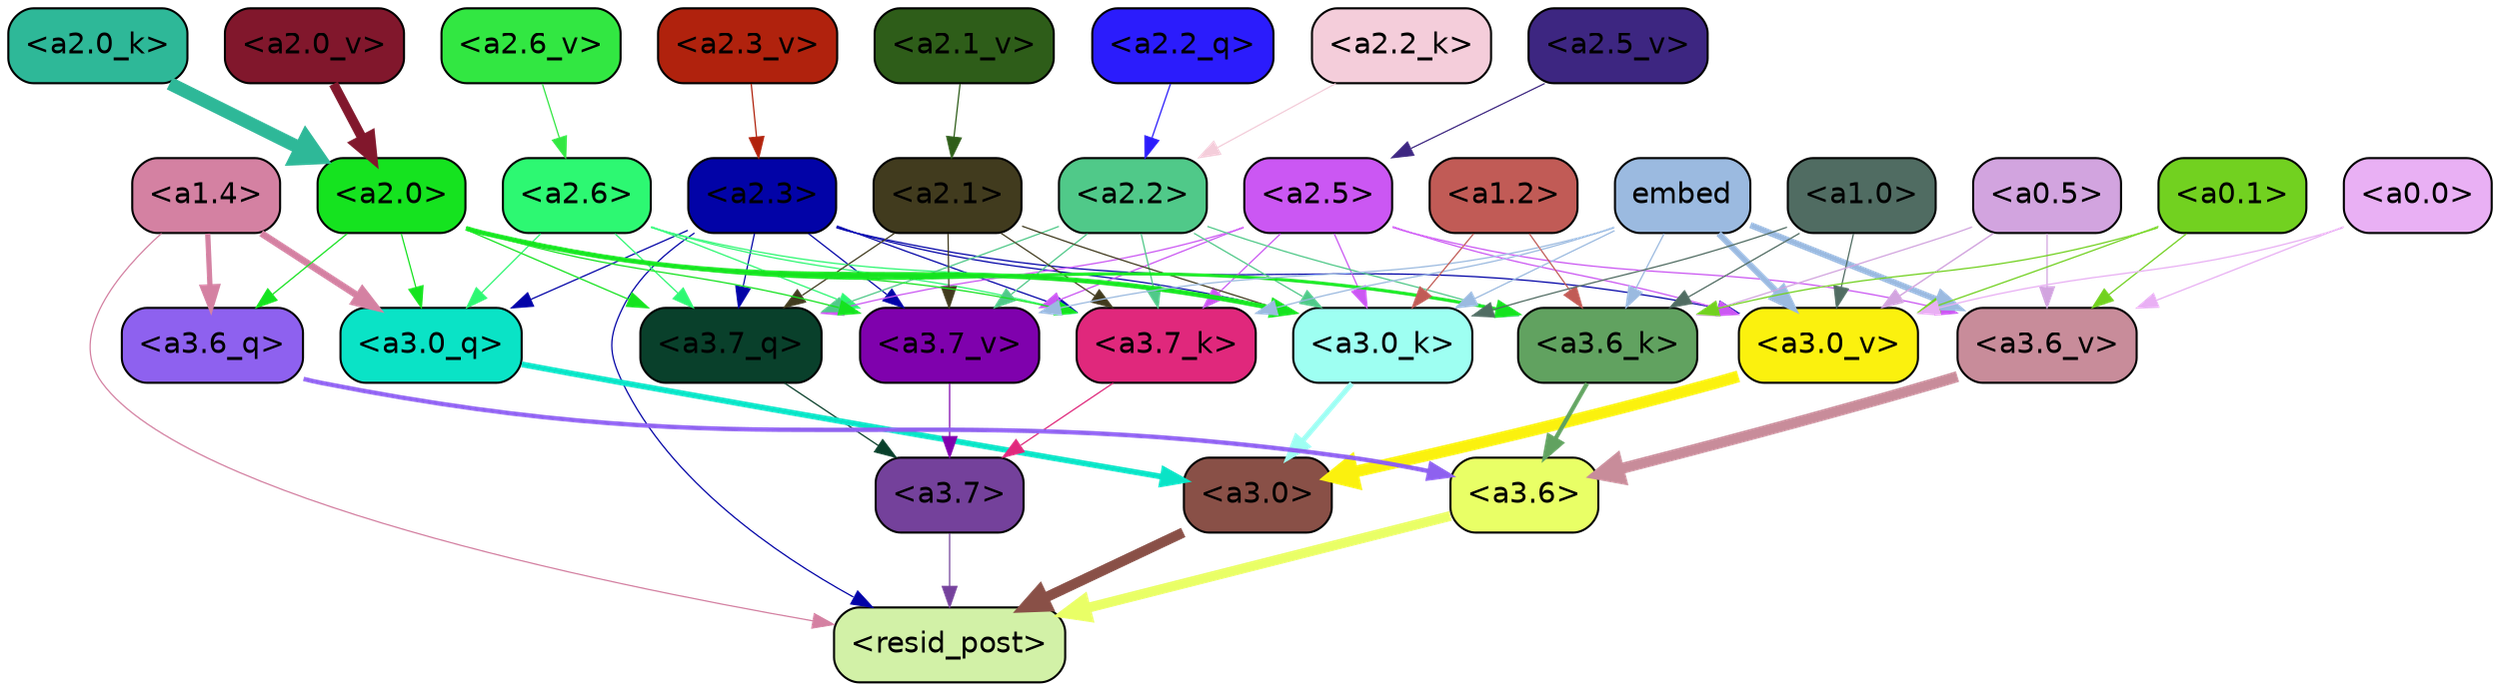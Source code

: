 strict digraph "" {
	graph [bgcolor=transparent,
		layout=dot,
		overlap=false,
		splines=true
	];
	"<a3.7>"	[color=black,
		fillcolor="#74419b",
		fontname=Helvetica,
		shape=box,
		style="filled, rounded"];
	"<resid_post>"	[color=black,
		fillcolor="#d2f1a7",
		fontname=Helvetica,
		shape=box,
		style="filled, rounded"];
	"<a3.7>" -> "<resid_post>"	[color="#74419b",
		penwidth=0.6];
	"<a3.6>"	[color=black,
		fillcolor="#e9ff66",
		fontname=Helvetica,
		shape=box,
		style="filled, rounded"];
	"<a3.6>" -> "<resid_post>"	[color="#e9ff66",
		penwidth=4.753257989883423];
	"<a3.0>"	[color=black,
		fillcolor="#895047",
		fontname=Helvetica,
		shape=box,
		style="filled, rounded"];
	"<a3.0>" -> "<resid_post>"	[color="#895047",
		penwidth=4.90053927898407];
	"<a2.3>"	[color=black,
		fillcolor="#0203a7",
		fontname=Helvetica,
		shape=box,
		style="filled, rounded"];
	"<a2.3>" -> "<resid_post>"	[color="#0203a7",
		penwidth=0.6];
	"<a3.7_q>"	[color=black,
		fillcolor="#09402b",
		fontname=Helvetica,
		shape=box,
		style="filled, rounded"];
	"<a2.3>" -> "<a3.7_q>"	[color="#0203a7",
		penwidth=0.6];
	"<a3.0_q>"	[color=black,
		fillcolor="#0ae3c6",
		fontname=Helvetica,
		shape=box,
		style="filled, rounded"];
	"<a2.3>" -> "<a3.0_q>"	[color="#0203a7",
		penwidth=0.6];
	"<a3.7_k>"	[color=black,
		fillcolor="#e0287c",
		fontname=Helvetica,
		shape=box,
		style="filled, rounded"];
	"<a2.3>" -> "<a3.7_k>"	[color="#0203a7",
		penwidth=0.6];
	"<a3.0_k>"	[color=black,
		fillcolor="#9efff2",
		fontname=Helvetica,
		shape=box,
		style="filled, rounded"];
	"<a2.3>" -> "<a3.0_k>"	[color="#0203a7",
		penwidth=0.6];
	"<a3.7_v>"	[color=black,
		fillcolor="#7f01ad",
		fontname=Helvetica,
		shape=box,
		style="filled, rounded"];
	"<a2.3>" -> "<a3.7_v>"	[color="#0203a7",
		penwidth=0.6];
	"<a3.0_v>"	[color=black,
		fillcolor="#fbf10e",
		fontname=Helvetica,
		shape=box,
		style="filled, rounded"];
	"<a2.3>" -> "<a3.0_v>"	[color="#0203a7",
		penwidth=0.6];
	"<a1.4>"	[color=black,
		fillcolor="#d481a2",
		fontname=Helvetica,
		shape=box,
		style="filled, rounded"];
	"<a1.4>" -> "<resid_post>"	[color="#d481a2",
		penwidth=0.6];
	"<a3.6_q>"	[color=black,
		fillcolor="#8e61ef",
		fontname=Helvetica,
		shape=box,
		style="filled, rounded"];
	"<a1.4>" -> "<a3.6_q>"	[color="#d481a2",
		penwidth=2.5149343013763428];
	"<a1.4>" -> "<a3.0_q>"	[color="#d481a2",
		penwidth=3.2760138511657715];
	"<a3.7_q>" -> "<a3.7>"	[color="#09402b",
		penwidth=0.6];
	"<a3.6_q>" -> "<a3.6>"	[color="#8e61ef",
		penwidth=2.091020345687866];
	"<a3.0_q>" -> "<a3.0>"	[color="#0ae3c6",
		penwidth=2.7421876192092896];
	"<a3.7_k>" -> "<a3.7>"	[color="#e0287c",
		penwidth=0.6];
	"<a3.6_k>"	[color=black,
		fillcolor="#61a260",
		fontname=Helvetica,
		shape=box,
		style="filled, rounded"];
	"<a3.6_k>" -> "<a3.6>"	[color="#61a260",
		penwidth=2.048597991466522];
	"<a3.0_k>" -> "<a3.0>"	[color="#9efff2",
		penwidth=2.476402521133423];
	"<a3.7_v>" -> "<a3.7>"	[color="#7f01ad",
		penwidth=0.6];
	"<a3.6_v>"	[color=black,
		fillcolor="#c88c9a",
		fontname=Helvetica,
		shape=box,
		style="filled, rounded"];
	"<a3.6_v>" -> "<a3.6>"	[color="#c88c9a",
		penwidth=5.2550448179244995];
	"<a3.0_v>" -> "<a3.0>"	[color="#fbf10e",
		penwidth=5.652270674705505];
	"<a2.6>"	[color=black,
		fillcolor="#2df872",
		fontname=Helvetica,
		shape=box,
		style="filled, rounded"];
	"<a2.6>" -> "<a3.7_q>"	[color="#2df872",
		penwidth=0.6];
	"<a2.6>" -> "<a3.0_q>"	[color="#2df872",
		penwidth=0.6];
	"<a2.6>" -> "<a3.7_k>"	[color="#2df872",
		penwidth=0.6];
	"<a2.6>" -> "<a3.0_k>"	[color="#2df872",
		penwidth=0.6];
	"<a2.6>" -> "<a3.7_v>"	[color="#2df872",
		penwidth=0.6];
	"<a2.5>"	[color=black,
		fillcolor="#cb57f3",
		fontname=Helvetica,
		shape=box,
		style="filled, rounded"];
	"<a2.5>" -> "<a3.7_q>"	[color="#cb57f3",
		penwidth=0.6];
	"<a2.5>" -> "<a3.7_k>"	[color="#cb57f3",
		penwidth=0.6];
	"<a2.5>" -> "<a3.0_k>"	[color="#cb57f3",
		penwidth=0.6];
	"<a2.5>" -> "<a3.7_v>"	[color="#cb57f3",
		penwidth=0.6];
	"<a2.5>" -> "<a3.6_v>"	[color="#cb57f3",
		penwidth=0.6];
	"<a2.5>" -> "<a3.0_v>"	[color="#cb57f3",
		penwidth=0.6];
	"<a2.2>"	[color=black,
		fillcolor="#50c989",
		fontname=Helvetica,
		shape=box,
		style="filled, rounded"];
	"<a2.2>" -> "<a3.7_q>"	[color="#50c989",
		penwidth=0.6];
	"<a2.2>" -> "<a3.7_k>"	[color="#50c989",
		penwidth=0.6];
	"<a2.2>" -> "<a3.6_k>"	[color="#50c989",
		penwidth=0.6];
	"<a2.2>" -> "<a3.0_k>"	[color="#50c989",
		penwidth=0.6];
	"<a2.2>" -> "<a3.7_v>"	[color="#50c989",
		penwidth=0.6];
	"<a2.1>"	[color=black,
		fillcolor="#413b1e",
		fontname=Helvetica,
		shape=box,
		style="filled, rounded"];
	"<a2.1>" -> "<a3.7_q>"	[color="#413b1e",
		penwidth=0.6];
	"<a2.1>" -> "<a3.7_k>"	[color="#413b1e",
		penwidth=0.6];
	"<a2.1>" -> "<a3.0_k>"	[color="#413b1e",
		penwidth=0.6];
	"<a2.1>" -> "<a3.7_v>"	[color="#413b1e",
		penwidth=0.6];
	"<a2.0>"	[color=black,
		fillcolor="#15e31f",
		fontname=Helvetica,
		shape=box,
		style="filled, rounded"];
	"<a2.0>" -> "<a3.7_q>"	[color="#15e31f",
		penwidth=0.6];
	"<a2.0>" -> "<a3.6_q>"	[color="#15e31f",
		penwidth=0.6];
	"<a2.0>" -> "<a3.0_q>"	[color="#15e31f",
		penwidth=0.6];
	"<a2.0>" -> "<a3.7_k>"	[color="#15e31f",
		penwidth=0.6];
	"<a2.0>" -> "<a3.6_k>"	[color="#15e31f",
		penwidth=1.5290023684501648];
	"<a2.0>" -> "<a3.0_k>"	[color="#15e31f",
		penwidth=2.2635570764541626];
	"<a2.0>" -> "<a3.7_v>"	[color="#15e31f",
		penwidth=0.6];
	embed	[color=black,
		fillcolor="#9bbae0",
		fontname=Helvetica,
		shape=box,
		style="filled, rounded"];
	embed -> "<a3.7_k>"	[color="#9bbae0",
		penwidth=0.6];
	embed -> "<a3.6_k>"	[color="#9bbae0",
		penwidth=0.6];
	embed -> "<a3.0_k>"	[color="#9bbae0",
		penwidth=0.6];
	embed -> "<a3.7_v>"	[color="#9bbae0",
		penwidth=0.6];
	embed -> "<a3.6_v>"	[color="#9bbae0",
		penwidth=2.9556376338005066];
	embed -> "<a3.0_v>"	[color="#9bbae0",
		penwidth=2.972973108291626];
	"<a1.2>"	[color=black,
		fillcolor="#c15b56",
		fontname=Helvetica,
		shape=box,
		style="filled, rounded"];
	"<a1.2>" -> "<a3.6_k>"	[color="#c15b56",
		penwidth=0.6];
	"<a1.2>" -> "<a3.0_k>"	[color="#c15b56",
		penwidth=0.6];
	"<a1.0>"	[color=black,
		fillcolor="#506c62",
		fontname=Helvetica,
		shape=box,
		style="filled, rounded"];
	"<a1.0>" -> "<a3.6_k>"	[color="#506c62",
		penwidth=0.6];
	"<a1.0>" -> "<a3.0_k>"	[color="#506c62",
		penwidth=0.6];
	"<a1.0>" -> "<a3.0_v>"	[color="#506c62",
		penwidth=0.6];
	"<a0.5>"	[color=black,
		fillcolor="#d2a4df",
		fontname=Helvetica,
		shape=box,
		style="filled, rounded"];
	"<a0.5>" -> "<a3.6_k>"	[color="#d2a4df",
		penwidth=0.6];
	"<a0.5>" -> "<a3.6_v>"	[color="#d2a4df",
		penwidth=0.6];
	"<a0.5>" -> "<a3.0_v>"	[color="#d2a4df",
		penwidth=0.6790935099124908];
	"<a0.1>"	[color=black,
		fillcolor="#72d120",
		fontname=Helvetica,
		shape=box,
		style="filled, rounded"];
	"<a0.1>" -> "<a3.6_k>"	[color="#72d120",
		penwidth=0.6];
	"<a0.1>" -> "<a3.6_v>"	[color="#72d120",
		penwidth=0.6];
	"<a0.1>" -> "<a3.0_v>"	[color="#72d120",
		penwidth=0.6];
	"<a0.0>"	[color=black,
		fillcolor="#e9b0f4",
		fontname=Helvetica,
		shape=box,
		style="filled, rounded"];
	"<a0.0>" -> "<a3.6_v>"	[color="#e9b0f4",
		penwidth=0.6];
	"<a0.0>" -> "<a3.0_v>"	[color="#e9b0f4",
		penwidth=0.6];
	"<a2.2_q>"	[color=black,
		fillcolor="#2b1cfc",
		fontname=Helvetica,
		shape=box,
		style="filled, rounded"];
	"<a2.2_q>" -> "<a2.2>"	[color="#2b1cfc",
		penwidth=0.6];
	"<a2.2_k>"	[color=black,
		fillcolor="#f4cdda",
		fontname=Helvetica,
		shape=box,
		style="filled, rounded"];
	"<a2.2_k>" -> "<a2.2>"	[color="#f4cdda",
		penwidth=0.6];
	"<a2.0_k>"	[color=black,
		fillcolor="#2eb898",
		fontname=Helvetica,
		shape=box,
		style="filled, rounded"];
	"<a2.0_k>" -> "<a2.0>"	[color="#2eb898",
		penwidth=6.320472955703735];
	"<a2.6_v>"	[color=black,
		fillcolor="#32e742",
		fontname=Helvetica,
		shape=box,
		style="filled, rounded"];
	"<a2.6_v>" -> "<a2.6>"	[color="#32e742",
		penwidth=0.6];
	"<a2.5_v>"	[color=black,
		fillcolor="#3d2681",
		fontname=Helvetica,
		shape=box,
		style="filled, rounded"];
	"<a2.5_v>" -> "<a2.5>"	[color="#3d2681",
		penwidth=0.6];
	"<a2.3_v>"	[color=black,
		fillcolor="#b0220d",
		fontname=Helvetica,
		shape=box,
		style="filled, rounded"];
	"<a2.3_v>" -> "<a2.3>"	[color="#b0220d",
		penwidth=0.6];
	"<a2.1_v>"	[color=black,
		fillcolor="#2e5d19",
		fontname=Helvetica,
		shape=box,
		style="filled, rounded"];
	"<a2.1_v>" -> "<a2.1>"	[color="#2e5d19",
		penwidth=0.6];
	"<a2.0_v>"	[color=black,
		fillcolor="#81172c",
		fontname=Helvetica,
		shape=box,
		style="filled, rounded"];
	"<a2.0_v>" -> "<a2.0>"	[color="#81172c",
		penwidth=4.611755967140198];
}
